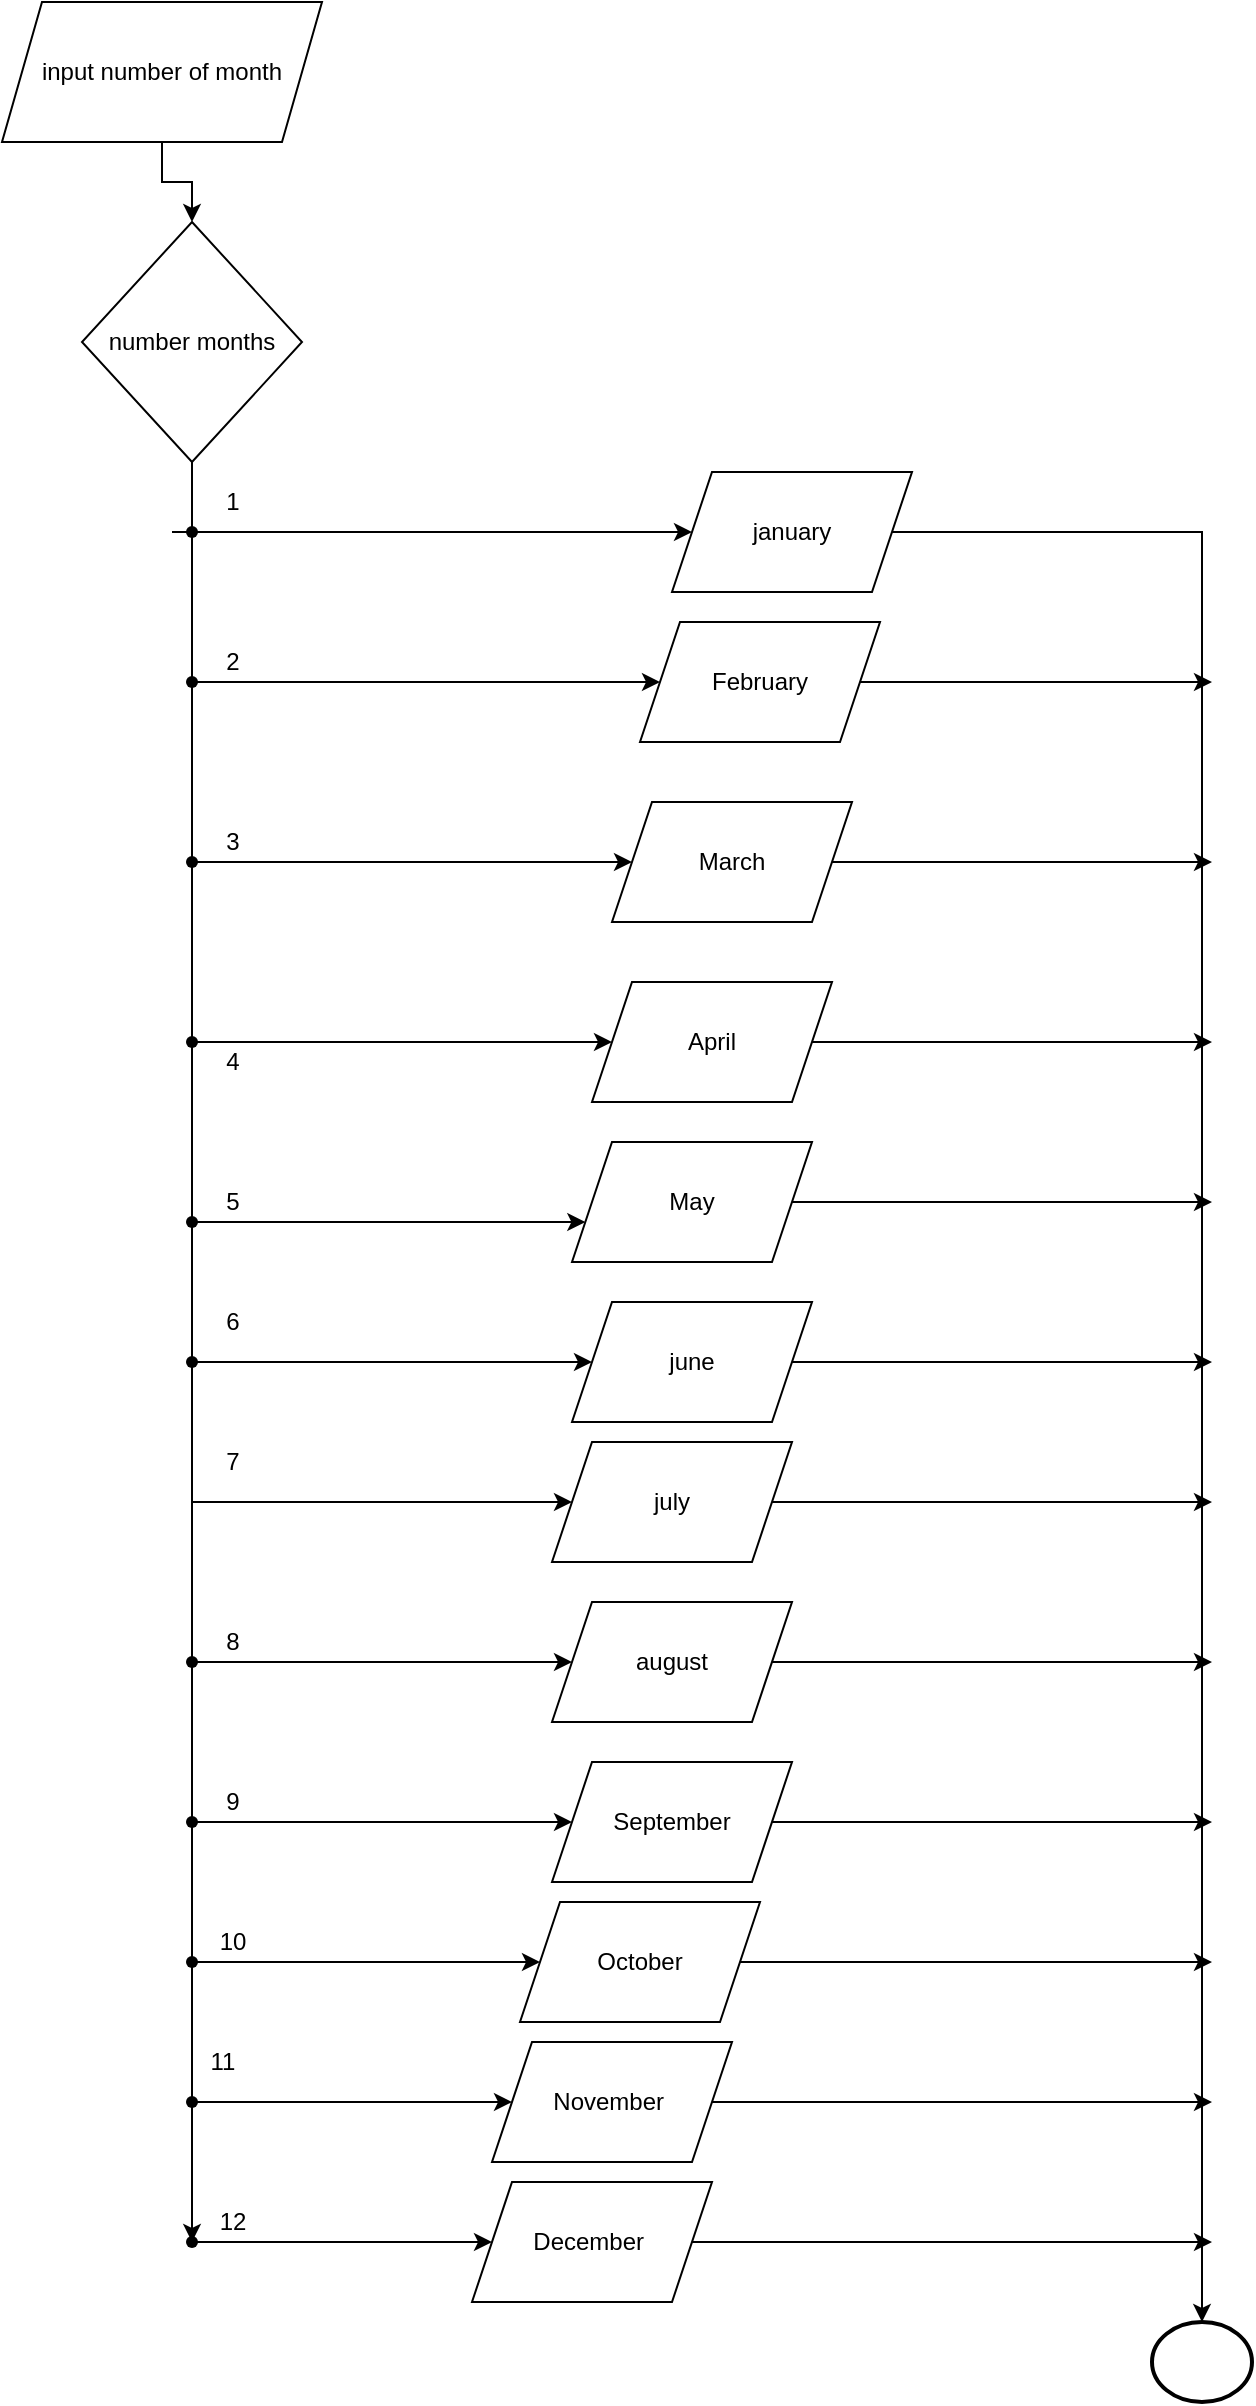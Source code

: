 <mxfile>
    <diagram id="1KZiC_kg6W6hYkoVT9V6" name="Page-1">
        <mxGraphModel dx="1074" dy="741" grid="1" gridSize="10" guides="1" tooltips="1" connect="1" arrows="1" fold="1" page="1" pageScale="1" pageWidth="827" pageHeight="1169" math="0" shadow="0">
            <root>
                <mxCell id="0"/>
                <mxCell id="1" parent="0"/>
                <mxCell id="19" style="edgeStyle=orthogonalEdgeStyle;rounded=0;html=1;entryX=0.5;entryY=0;entryDx=0;entryDy=0;" edge="1" parent="1" source="2" target="3">
                    <mxGeometry relative="1" as="geometry"/>
                </mxCell>
                <mxCell id="2" value="input number of month" style="shape=parallelogram;perimeter=parallelogramPerimeter;whiteSpace=wrap;html=1;fixedSize=1;" vertex="1" parent="1">
                    <mxGeometry x="35" y="10" width="160" height="70" as="geometry"/>
                </mxCell>
                <mxCell id="17" style="edgeStyle=orthogonalEdgeStyle;rounded=0;html=1;startArrow=none;" edge="1" parent="1" source="75" target="90">
                    <mxGeometry relative="1" as="geometry">
                        <mxPoint x="130" y="1190" as="targetPoint"/>
                        <Array as="points"/>
                    </mxGeometry>
                </mxCell>
                <mxCell id="3" value="number months" style="rhombus;whiteSpace=wrap;html=1;" vertex="1" parent="1">
                    <mxGeometry x="75" y="120" width="110" height="120" as="geometry"/>
                </mxCell>
                <mxCell id="95" style="edgeStyle=orthogonalEdgeStyle;rounded=0;html=1;" edge="1" parent="1" source="11">
                    <mxGeometry relative="1" as="geometry">
                        <mxPoint x="640" y="350" as="targetPoint"/>
                    </mxGeometry>
                </mxCell>
                <mxCell id="11" value="February" style="shape=parallelogram;perimeter=parallelogramPerimeter;whiteSpace=wrap;html=1;fixedSize=1;" vertex="1" parent="1">
                    <mxGeometry x="354" y="320" width="120" height="60" as="geometry"/>
                </mxCell>
                <mxCell id="98" style="edgeStyle=orthogonalEdgeStyle;rounded=0;html=1;" edge="1" parent="1" source="12">
                    <mxGeometry relative="1" as="geometry">
                        <mxPoint x="640" y="610" as="targetPoint"/>
                    </mxGeometry>
                </mxCell>
                <mxCell id="12" value="May" style="shape=parallelogram;perimeter=parallelogramPerimeter;whiteSpace=wrap;html=1;fixedSize=1;" vertex="1" parent="1">
                    <mxGeometry x="320" y="580" width="120" height="60" as="geometry"/>
                </mxCell>
                <mxCell id="97" style="edgeStyle=orthogonalEdgeStyle;rounded=0;html=1;" edge="1" parent="1" source="13">
                    <mxGeometry relative="1" as="geometry">
                        <mxPoint x="640" y="530" as="targetPoint"/>
                    </mxGeometry>
                </mxCell>
                <mxCell id="13" value="April" style="shape=parallelogram;perimeter=parallelogramPerimeter;whiteSpace=wrap;html=1;fixedSize=1;" vertex="1" parent="1">
                    <mxGeometry x="330" y="500" width="120" height="60" as="geometry"/>
                </mxCell>
                <mxCell id="96" style="edgeStyle=orthogonalEdgeStyle;rounded=0;html=1;" edge="1" parent="1" source="14">
                    <mxGeometry relative="1" as="geometry">
                        <mxPoint x="640" y="440" as="targetPoint"/>
                    </mxGeometry>
                </mxCell>
                <mxCell id="14" value="March" style="shape=parallelogram;perimeter=parallelogramPerimeter;whiteSpace=wrap;html=1;fixedSize=1;" vertex="1" parent="1">
                    <mxGeometry x="340" y="410" width="120" height="60" as="geometry"/>
                </mxCell>
                <mxCell id="26" style="edgeStyle=orthogonalEdgeStyle;rounded=0;html=1;" edge="1" parent="1" source="15" target="94">
                    <mxGeometry relative="1" as="geometry">
                        <mxPoint x="680" y="882" as="targetPoint"/>
                    </mxGeometry>
                </mxCell>
                <mxCell id="15" value="january" style="shape=parallelogram;perimeter=parallelogramPerimeter;whiteSpace=wrap;html=1;fixedSize=1;" vertex="1" parent="1">
                    <mxGeometry x="370" y="245" width="120" height="60" as="geometry"/>
                </mxCell>
                <mxCell id="22" value="" style="ellipse;whiteSpace=wrap;html=1;" vertex="1" parent="1">
                    <mxGeometry x="110" y="260" width="20" as="geometry"/>
                </mxCell>
                <mxCell id="24" style="edgeStyle=orthogonalEdgeStyle;rounded=0;html=1;entryX=0;entryY=0.5;entryDx=0;entryDy=0;" edge="1" parent="1" source="23" target="15">
                    <mxGeometry relative="1" as="geometry"/>
                </mxCell>
                <mxCell id="23" value="" style="ellipse;whiteSpace=wrap;html=1;" vertex="1" parent="1">
                    <mxGeometry x="120" y="270" height="10" as="geometry"/>
                </mxCell>
                <mxCell id="25" value="1" style="text;html=1;align=center;verticalAlign=middle;resizable=0;points=[];autosize=1;strokeColor=none;fillColor=none;" vertex="1" parent="1">
                    <mxGeometry x="140" y="250" width="20" height="20" as="geometry"/>
                </mxCell>
                <mxCell id="29" style="edgeStyle=orthogonalEdgeStyle;rounded=0;html=1;" edge="1" parent="1" source="28" target="11">
                    <mxGeometry relative="1" as="geometry">
                        <Array as="points">
                            <mxPoint x="130" y="350"/>
                        </Array>
                    </mxGeometry>
                </mxCell>
                <mxCell id="28" value="" style="ellipse;whiteSpace=wrap;html=1;" vertex="1" parent="1">
                    <mxGeometry x="130" y="370" height="20" as="geometry"/>
                </mxCell>
                <mxCell id="31" value="" style="ellipse;whiteSpace=wrap;html=1;aspect=fixed;" vertex="1" parent="1">
                    <mxGeometry x="130" y="495" as="geometry"/>
                </mxCell>
                <mxCell id="34" value="3" style="text;html=1;align=center;verticalAlign=middle;resizable=0;points=[];autosize=1;strokeColor=none;fillColor=none;" vertex="1" parent="1">
                    <mxGeometry x="140" y="420" width="20" height="20" as="geometry"/>
                </mxCell>
                <mxCell id="35" value="2" style="text;html=1;align=center;verticalAlign=middle;resizable=0;points=[];autosize=1;strokeColor=none;fillColor=none;" vertex="1" parent="1">
                    <mxGeometry x="140" y="330" width="20" height="20" as="geometry"/>
                </mxCell>
                <mxCell id="40" style="edgeStyle=orthogonalEdgeStyle;rounded=0;html=1;entryX=0;entryY=0.5;entryDx=0;entryDy=0;" edge="1" parent="1" source="39" target="13">
                    <mxGeometry relative="1" as="geometry">
                        <Array as="points">
                            <mxPoint x="130" y="530"/>
                        </Array>
                    </mxGeometry>
                </mxCell>
                <mxCell id="39" value="" style="shape=waypoint;sketch=0;size=6;pointerEvents=1;points=[];fillColor=none;resizable=0;rotatable=0;perimeter=centerPerimeter;snapToPoint=1;" vertex="1" parent="1">
                    <mxGeometry x="110" y="510" width="40" height="40" as="geometry"/>
                </mxCell>
                <mxCell id="42" value="4" style="text;html=1;align=center;verticalAlign=middle;resizable=0;points=[];autosize=1;strokeColor=none;fillColor=none;" vertex="1" parent="1">
                    <mxGeometry x="140" y="530" width="20" height="20" as="geometry"/>
                </mxCell>
                <mxCell id="71" style="edgeStyle=orthogonalEdgeStyle;rounded=0;html=1;entryX=0;entryY=0.5;entryDx=0;entryDy=0;" edge="1" parent="1" source="43" target="14">
                    <mxGeometry relative="1" as="geometry">
                        <Array as="points">
                            <mxPoint x="350" y="440"/>
                        </Array>
                    </mxGeometry>
                </mxCell>
                <mxCell id="43" value="" style="shape=waypoint;sketch=0;size=6;pointerEvents=1;points=[];fillColor=none;resizable=0;rotatable=0;perimeter=centerPerimeter;snapToPoint=1;" vertex="1" parent="1">
                    <mxGeometry x="110" y="420" width="40" height="40" as="geometry"/>
                </mxCell>
                <mxCell id="45" value="" style="edgeStyle=orthogonalEdgeStyle;rounded=0;html=1;endArrow=none;startArrow=none;" edge="1" parent="1" source="46" target="43">
                    <mxGeometry relative="1" as="geometry">
                        <mxPoint x="115" y="982" as="targetPoint"/>
                        <mxPoint x="130" y="240" as="sourcePoint"/>
                        <Array as="points"/>
                    </mxGeometry>
                </mxCell>
                <mxCell id="46" value="" style="shape=waypoint;sketch=0;size=6;pointerEvents=1;points=[];fillColor=none;resizable=0;rotatable=0;perimeter=centerPerimeter;snapToPoint=1;" vertex="1" parent="1">
                    <mxGeometry x="110" y="330" width="40" height="40" as="geometry"/>
                </mxCell>
                <mxCell id="47" value="" style="edgeStyle=orthogonalEdgeStyle;rounded=0;html=1;endArrow=none;" edge="1" parent="1" source="3" target="46">
                    <mxGeometry relative="1" as="geometry">
                        <mxPoint x="130" y="495" as="targetPoint"/>
                        <mxPoint x="130" y="240" as="sourcePoint"/>
                        <Array as="points"/>
                    </mxGeometry>
                </mxCell>
                <mxCell id="48" value="" style="shape=waypoint;sketch=0;size=6;pointerEvents=1;points=[];fillColor=none;resizable=0;rotatable=0;perimeter=centerPerimeter;snapToPoint=1;" vertex="1" parent="1">
                    <mxGeometry x="110" y="255" width="40" height="40" as="geometry"/>
                </mxCell>
                <mxCell id="52" style="edgeStyle=orthogonalEdgeStyle;rounded=0;html=1;" edge="1" parent="1" source="50" target="12">
                    <mxGeometry relative="1" as="geometry">
                        <Array as="points">
                            <mxPoint x="130" y="620"/>
                        </Array>
                    </mxGeometry>
                </mxCell>
                <mxCell id="50" value="" style="shape=waypoint;sketch=0;size=6;pointerEvents=1;points=[];fillColor=none;resizable=0;rotatable=0;perimeter=centerPerimeter;snapToPoint=1;" vertex="1" parent="1">
                    <mxGeometry x="110" y="600" width="40" height="40" as="geometry"/>
                </mxCell>
                <mxCell id="51" value="" style="edgeStyle=orthogonalEdgeStyle;rounded=0;html=1;startArrow=none;endArrow=none;" edge="1" parent="1" source="43" target="50">
                    <mxGeometry relative="1" as="geometry">
                        <mxPoint x="115" y="982" as="targetPoint"/>
                        <mxPoint x="130" y="495" as="sourcePoint"/>
                        <Array as="points">
                            <mxPoint x="130" y="610"/>
                            <mxPoint x="130" y="610"/>
                        </Array>
                    </mxGeometry>
                </mxCell>
                <mxCell id="53" value="5" style="text;html=1;align=center;verticalAlign=middle;resizable=0;points=[];autosize=1;strokeColor=none;fillColor=none;" vertex="1" parent="1">
                    <mxGeometry x="140" y="600" width="20" height="20" as="geometry"/>
                </mxCell>
                <mxCell id="99" style="edgeStyle=orthogonalEdgeStyle;rounded=0;html=1;" edge="1" parent="1" source="54">
                    <mxGeometry relative="1" as="geometry">
                        <mxPoint x="640" y="690" as="targetPoint"/>
                    </mxGeometry>
                </mxCell>
                <mxCell id="54" value="june" style="shape=parallelogram;perimeter=parallelogramPerimeter;whiteSpace=wrap;html=1;fixedSize=1;" vertex="1" parent="1">
                    <mxGeometry x="320" y="660" width="120" height="60" as="geometry"/>
                </mxCell>
                <mxCell id="100" style="edgeStyle=orthogonalEdgeStyle;rounded=0;html=1;" edge="1" parent="1" source="58">
                    <mxGeometry relative="1" as="geometry">
                        <mxPoint x="640" y="760" as="targetPoint"/>
                    </mxGeometry>
                </mxCell>
                <mxCell id="58" value="july" style="shape=parallelogram;perimeter=parallelogramPerimeter;whiteSpace=wrap;html=1;fixedSize=1;" vertex="1" parent="1">
                    <mxGeometry x="310" y="730" width="120" height="60" as="geometry"/>
                </mxCell>
                <mxCell id="60" style="edgeStyle=orthogonalEdgeStyle;rounded=0;html=1;entryX=0;entryY=0.5;entryDx=0;entryDy=0;" edge="1" parent="1" source="59" target="58">
                    <mxGeometry relative="1" as="geometry">
                        <Array as="points">
                            <mxPoint x="130" y="760"/>
                        </Array>
                    </mxGeometry>
                </mxCell>
                <mxCell id="61" value="7" style="text;html=1;align=center;verticalAlign=middle;resizable=0;points=[];autosize=1;strokeColor=none;fillColor=none;" vertex="1" parent="1">
                    <mxGeometry x="140" y="730" width="20" height="20" as="geometry"/>
                </mxCell>
                <mxCell id="69" style="edgeStyle=orthogonalEdgeStyle;rounded=0;html=1;entryX=0;entryY=0.5;entryDx=0;entryDy=0;" edge="1" parent="1" source="55" target="54">
                    <mxGeometry relative="1" as="geometry">
                        <Array as="points">
                            <mxPoint x="130" y="690"/>
                        </Array>
                    </mxGeometry>
                </mxCell>
                <mxCell id="55" value="" style="shape=waypoint;sketch=0;size=6;pointerEvents=1;points=[];fillColor=none;resizable=0;rotatable=0;perimeter=centerPerimeter;snapToPoint=1;" vertex="1" parent="1">
                    <mxGeometry x="110" y="670" width="40" height="40" as="geometry"/>
                </mxCell>
                <mxCell id="64" value="" style="edgeStyle=orthogonalEdgeStyle;rounded=0;html=1;startArrow=none;endArrow=none;" edge="1" parent="1" source="50" target="55">
                    <mxGeometry relative="1" as="geometry">
                        <mxPoint x="130" y="1090" as="targetPoint"/>
                        <mxPoint x="130" y="730" as="sourcePoint"/>
                        <Array as="points"/>
                    </mxGeometry>
                </mxCell>
                <mxCell id="72" style="edgeStyle=orthogonalEdgeStyle;rounded=0;html=1;" edge="1" parent="1" source="59" target="68">
                    <mxGeometry relative="1" as="geometry"/>
                </mxCell>
                <mxCell id="59" value="" style="shape=waypoint;sketch=0;size=6;pointerEvents=1;points=[];fillColor=none;resizable=0;rotatable=0;perimeter=centerPerimeter;snapToPoint=1;" vertex="1" parent="1">
                    <mxGeometry x="110" y="820" width="40" height="40" as="geometry"/>
                </mxCell>
                <mxCell id="65" value="" style="edgeStyle=orthogonalEdgeStyle;rounded=0;html=1;startArrow=none;endArrow=none;" edge="1" parent="1" source="55" target="59">
                    <mxGeometry relative="1" as="geometry">
                        <mxPoint x="130" y="1090" as="targetPoint"/>
                        <mxPoint x="130" y="830" as="sourcePoint"/>
                        <Array as="points"/>
                    </mxGeometry>
                </mxCell>
                <mxCell id="57" value="6" style="text;html=1;align=center;verticalAlign=middle;resizable=0;points=[];autosize=1;strokeColor=none;fillColor=none;" vertex="1" parent="1">
                    <mxGeometry x="140" y="660" width="20" height="20" as="geometry"/>
                </mxCell>
                <mxCell id="101" style="edgeStyle=orthogonalEdgeStyle;rounded=0;html=1;" edge="1" parent="1" source="68">
                    <mxGeometry relative="1" as="geometry">
                        <mxPoint x="640" y="840" as="targetPoint"/>
                    </mxGeometry>
                </mxCell>
                <mxCell id="68" value="august" style="shape=parallelogram;perimeter=parallelogramPerimeter;whiteSpace=wrap;html=1;fixedSize=1;" vertex="1" parent="1">
                    <mxGeometry x="310" y="810" width="120" height="60" as="geometry"/>
                </mxCell>
                <mxCell id="73" value="8" style="text;html=1;align=center;verticalAlign=middle;resizable=0;points=[];autosize=1;strokeColor=none;fillColor=none;" vertex="1" parent="1">
                    <mxGeometry x="140" y="820" width="20" height="20" as="geometry"/>
                </mxCell>
                <mxCell id="102" style="edgeStyle=orthogonalEdgeStyle;rounded=0;html=1;" edge="1" parent="1" source="74">
                    <mxGeometry relative="1" as="geometry">
                        <mxPoint x="640" y="920" as="targetPoint"/>
                    </mxGeometry>
                </mxCell>
                <mxCell id="74" value="September" style="shape=parallelogram;perimeter=parallelogramPerimeter;whiteSpace=wrap;html=1;fixedSize=1;" vertex="1" parent="1">
                    <mxGeometry x="310" y="890" width="120" height="60" as="geometry"/>
                </mxCell>
                <mxCell id="77" style="edgeStyle=orthogonalEdgeStyle;rounded=0;html=1;" edge="1" parent="1" source="75" target="74">
                    <mxGeometry relative="1" as="geometry"/>
                </mxCell>
                <mxCell id="75" value="" style="shape=waypoint;sketch=0;size=6;pointerEvents=1;points=[];fillColor=none;resizable=0;rotatable=0;perimeter=centerPerimeter;snapToPoint=1;" vertex="1" parent="1">
                    <mxGeometry x="110" y="900" width="40" height="40" as="geometry"/>
                </mxCell>
                <mxCell id="76" value="" style="edgeStyle=orthogonalEdgeStyle;rounded=0;html=1;startArrow=none;endArrow=none;" edge="1" parent="1" source="59" target="75">
                    <mxGeometry relative="1" as="geometry">
                        <mxPoint x="130" y="1090" as="targetPoint"/>
                        <mxPoint x="130" y="840" as="sourcePoint"/>
                        <Array as="points"/>
                    </mxGeometry>
                </mxCell>
                <mxCell id="78" value="9" style="text;html=1;align=center;verticalAlign=middle;resizable=0;points=[];autosize=1;strokeColor=none;fillColor=none;" vertex="1" parent="1">
                    <mxGeometry x="140" y="900" width="20" height="20" as="geometry"/>
                </mxCell>
                <mxCell id="103" style="edgeStyle=orthogonalEdgeStyle;rounded=0;html=1;" edge="1" parent="1" source="80">
                    <mxGeometry relative="1" as="geometry">
                        <mxPoint x="640" y="990" as="targetPoint"/>
                        <Array as="points">
                            <mxPoint x="620" y="990"/>
                            <mxPoint x="620" y="990"/>
                        </Array>
                    </mxGeometry>
                </mxCell>
                <mxCell id="80" value="October" style="shape=parallelogram;perimeter=parallelogramPerimeter;whiteSpace=wrap;html=1;fixedSize=1;" vertex="1" parent="1">
                    <mxGeometry x="294" y="960" width="120" height="60" as="geometry"/>
                </mxCell>
                <mxCell id="82" style="edgeStyle=orthogonalEdgeStyle;rounded=0;html=1;" edge="1" parent="1" source="81" target="80">
                    <mxGeometry relative="1" as="geometry">
                        <Array as="points">
                            <mxPoint x="130" y="990"/>
                        </Array>
                    </mxGeometry>
                </mxCell>
                <mxCell id="81" value="" style="shape=waypoint;sketch=0;size=6;pointerEvents=1;points=[];fillColor=none;resizable=0;rotatable=0;perimeter=centerPerimeter;snapToPoint=1;" vertex="1" parent="1">
                    <mxGeometry x="110" y="970" width="40" height="40" as="geometry"/>
                </mxCell>
                <mxCell id="83" value="10" style="text;html=1;align=center;verticalAlign=middle;resizable=0;points=[];autosize=1;strokeColor=none;fillColor=none;" vertex="1" parent="1">
                    <mxGeometry x="135" y="970" width="30" height="20" as="geometry"/>
                </mxCell>
                <mxCell id="104" style="edgeStyle=orthogonalEdgeStyle;rounded=0;html=1;" edge="1" parent="1" source="84">
                    <mxGeometry relative="1" as="geometry">
                        <mxPoint x="640" y="1060" as="targetPoint"/>
                    </mxGeometry>
                </mxCell>
                <mxCell id="84" value="November&amp;nbsp;" style="shape=parallelogram;perimeter=parallelogramPerimeter;whiteSpace=wrap;html=1;fixedSize=1;" vertex="1" parent="1">
                    <mxGeometry x="280" y="1030" width="120" height="60" as="geometry"/>
                </mxCell>
                <mxCell id="86" style="edgeStyle=orthogonalEdgeStyle;rounded=0;html=1;" edge="1" parent="1" source="85" target="84">
                    <mxGeometry relative="1" as="geometry"/>
                </mxCell>
                <mxCell id="85" value="" style="shape=waypoint;sketch=0;size=6;pointerEvents=1;points=[];fillColor=none;resizable=0;rotatable=0;perimeter=centerPerimeter;snapToPoint=1;" vertex="1" parent="1">
                    <mxGeometry x="110" y="1040" width="40" height="40" as="geometry"/>
                </mxCell>
                <mxCell id="87" value="11" style="text;html=1;align=center;verticalAlign=middle;resizable=0;points=[];autosize=1;strokeColor=none;fillColor=none;" vertex="1" parent="1">
                    <mxGeometry x="130" y="1030" width="30" height="20" as="geometry"/>
                </mxCell>
                <mxCell id="105" style="edgeStyle=orthogonalEdgeStyle;rounded=0;html=1;" edge="1" parent="1" source="89">
                    <mxGeometry relative="1" as="geometry">
                        <mxPoint x="640" y="1130" as="targetPoint"/>
                    </mxGeometry>
                </mxCell>
                <mxCell id="89" value="December&amp;nbsp;" style="shape=parallelogram;perimeter=parallelogramPerimeter;whiteSpace=wrap;html=1;fixedSize=1;" vertex="1" parent="1">
                    <mxGeometry x="270" y="1100" width="120" height="60" as="geometry"/>
                </mxCell>
                <mxCell id="92" style="edgeStyle=orthogonalEdgeStyle;rounded=0;html=1;entryX=0;entryY=0.5;entryDx=0;entryDy=0;" edge="1" parent="1" source="90" target="89">
                    <mxGeometry relative="1" as="geometry"/>
                </mxCell>
                <mxCell id="90" value="" style="shape=waypoint;sketch=0;size=6;pointerEvents=1;points=[];fillColor=none;resizable=0;rotatable=0;perimeter=centerPerimeter;snapToPoint=1;" vertex="1" parent="1">
                    <mxGeometry x="110" y="1110" width="40" height="40" as="geometry"/>
                </mxCell>
                <mxCell id="93" value="12" style="text;html=1;align=center;verticalAlign=middle;resizable=0;points=[];autosize=1;strokeColor=none;fillColor=none;" vertex="1" parent="1">
                    <mxGeometry x="135" y="1110" width="30" height="20" as="geometry"/>
                </mxCell>
                <mxCell id="94" value="" style="strokeWidth=2;html=1;shape=mxgraph.flowchart.start_2;whiteSpace=wrap;" vertex="1" parent="1">
                    <mxGeometry x="610" y="1170" width="50" height="40" as="geometry"/>
                </mxCell>
            </root>
        </mxGraphModel>
    </diagram>
</mxfile>